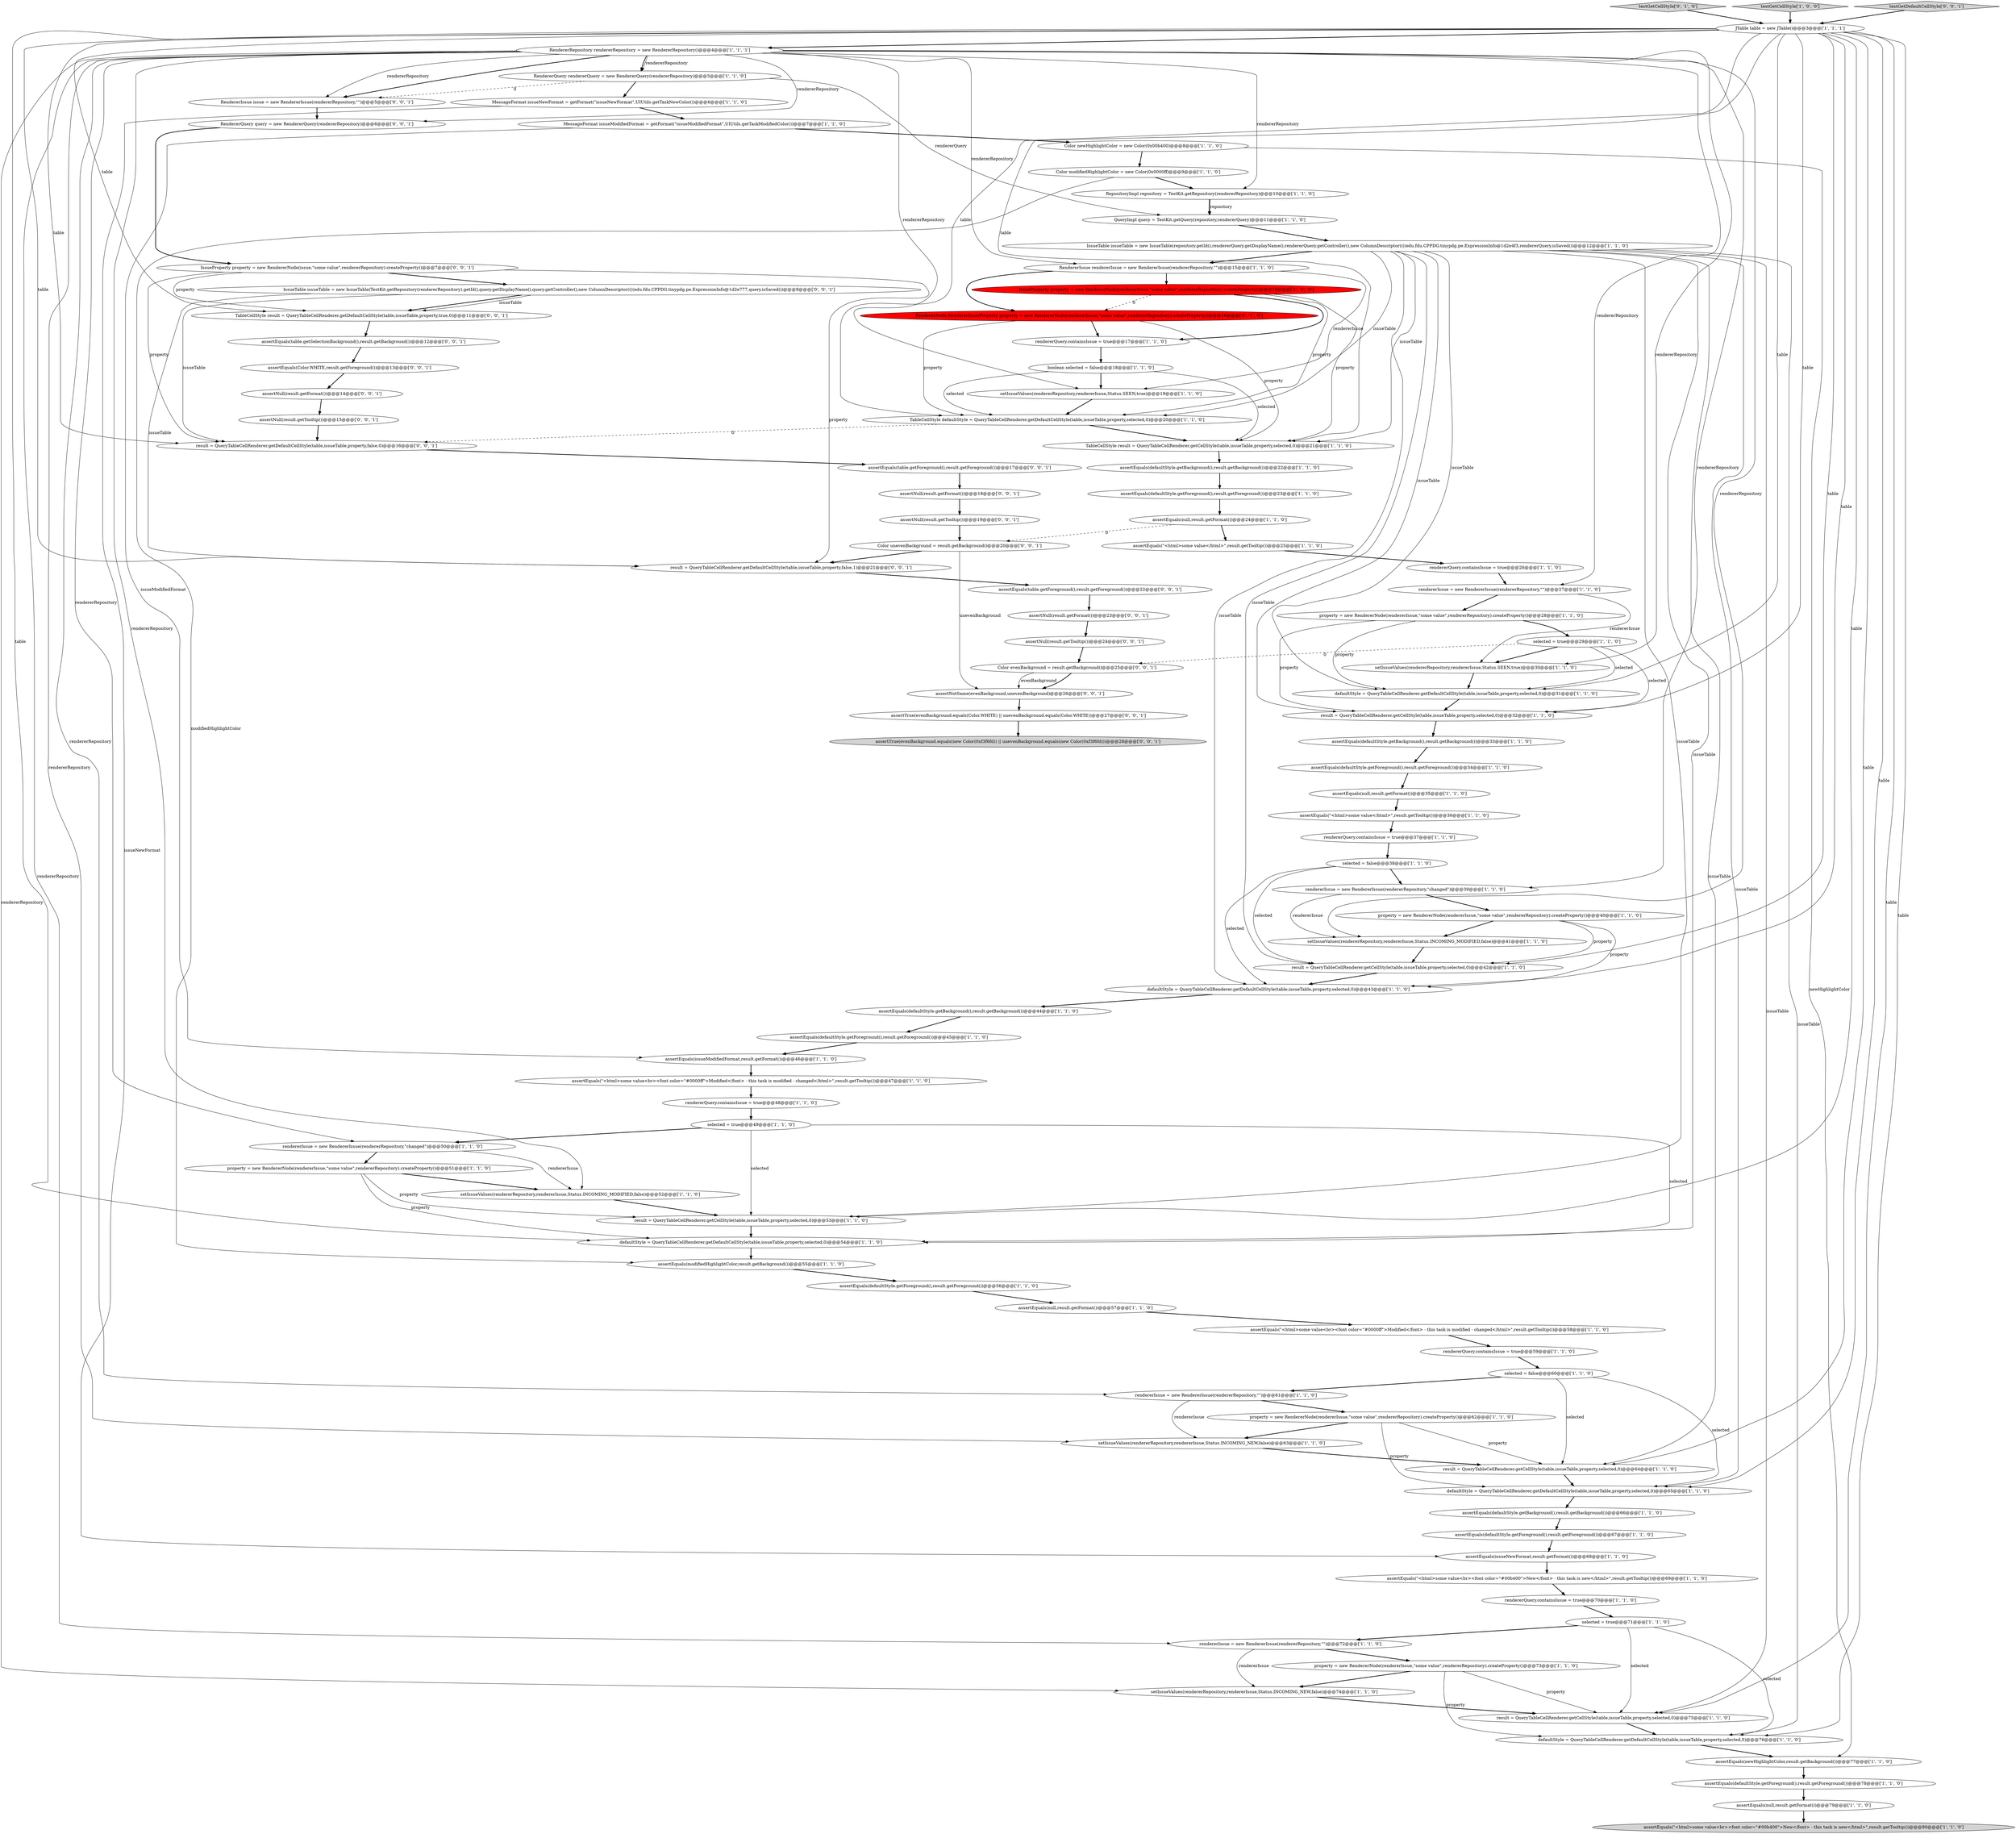 digraph {
100 [style = filled, label = "Color unevenBackground = result.getBackground()@@@20@@@['0', '0', '1']", fillcolor = white, shape = ellipse image = "AAA0AAABBB3BBB"];
19 [style = filled, label = "setIssueValues(rendererRepository,rendererIssue,Status.INCOMING_NEW,false)@@@74@@@['1', '1', '0']", fillcolor = white, shape = ellipse image = "AAA0AAABBB1BBB"];
98 [style = filled, label = "assertNull(result.getTooltip())@@@15@@@['0', '0', '1']", fillcolor = white, shape = ellipse image = "AAA0AAABBB3BBB"];
14 [style = filled, label = "assertEquals(\"<html>some value</html>\",result.getTooltip())@@@25@@@['1', '1', '0']", fillcolor = white, shape = ellipse image = "AAA0AAABBB1BBB"];
31 [style = filled, label = "rendererIssue = new RendererIssue(rendererRepository,\"\")@@@72@@@['1', '1', '0']", fillcolor = white, shape = ellipse image = "AAA0AAABBB1BBB"];
41 [style = filled, label = "assertEquals(defaultStyle.getForeground(),result.getForeground())@@@45@@@['1', '1', '0']", fillcolor = white, shape = ellipse image = "AAA0AAABBB1BBB"];
15 [style = filled, label = "property = new RendererNode(rendererIssue,\"some value\",rendererRepository).createProperty()@@@51@@@['1', '1', '0']", fillcolor = white, shape = ellipse image = "AAA0AAABBB1BBB"];
92 [style = filled, label = "RendererIssue issue = new RendererIssue(rendererRepository,\"\")@@@5@@@['0', '0', '1']", fillcolor = white, shape = ellipse image = "AAA0AAABBB3BBB"];
8 [style = filled, label = "TableCellStyle defaultStyle = QueryTableCellRenderer.getDefaultCellStyle(table,issueTable,property,selected,0)@@@20@@@['1', '1', '0']", fillcolor = white, shape = ellipse image = "AAA0AAABBB1BBB"];
22 [style = filled, label = "IssueTable issueTable = new IssueTable(repository.getId(),rendererQuery.getDisplayName(),rendererQuery.getController(),new ColumnDescriptor((((edu.fdu.CPPDG.tinypdg.pe.ExpressionInfo@1d2e4f3,rendererQuery.isSaved())@@@12@@@['1', '1', '0']", fillcolor = white, shape = ellipse image = "AAA0AAABBB1BBB"];
35 [style = filled, label = "RendererRepository rendererRepository = new RendererRepository()@@@4@@@['1', '1', '1']", fillcolor = white, shape = ellipse image = "AAA0AAABBB1BBB"];
45 [style = filled, label = "rendererIssue = new RendererIssue(rendererRepository,\"changed\")@@@50@@@['1', '1', '0']", fillcolor = white, shape = ellipse image = "AAA0AAABBB1BBB"];
56 [style = filled, label = "assertEquals(defaultStyle.getForeground(),result.getForeground())@@@56@@@['1', '1', '0']", fillcolor = white, shape = ellipse image = "AAA0AAABBB1BBB"];
2 [style = filled, label = "assertEquals(defaultStyle.getForeground(),result.getForeground())@@@34@@@['1', '1', '0']", fillcolor = white, shape = ellipse image = "AAA0AAABBB1BBB"];
82 [style = filled, label = "IssueTable issueTable = new IssueTable(TestKit.getRepository(rendererRepository).getId(),query.getDisplayName(),query.getController(),new ColumnDescriptor((((edu.fdu.CPPDG.tinypdg.pe.ExpressionInfo@1d2e777,query.isSaved())@@@8@@@['0', '0', '1']", fillcolor = white, shape = ellipse image = "AAA0AAABBB3BBB"];
52 [style = filled, label = "setIssueValues(rendererRepository,rendererIssue,Status.INCOMING_NEW,false)@@@63@@@['1', '1', '0']", fillcolor = white, shape = ellipse image = "AAA0AAABBB1BBB"];
5 [style = filled, label = "defaultStyle = QueryTableCellRenderer.getDefaultCellStyle(table,issueTable,property,selected,0)@@@76@@@['1', '1', '0']", fillcolor = white, shape = ellipse image = "AAA0AAABBB1BBB"];
42 [style = filled, label = "result = QueryTableCellRenderer.getCellStyle(table,issueTable,property,selected,0)@@@53@@@['1', '1', '0']", fillcolor = white, shape = ellipse image = "AAA0AAABBB1BBB"];
99 [style = filled, label = "assertNull(result.getFormat())@@@14@@@['0', '0', '1']", fillcolor = white, shape = ellipse image = "AAA0AAABBB3BBB"];
27 [style = filled, label = "rendererIssue = new RendererIssue(rendererRepository,\"\")@@@61@@@['1', '1', '0']", fillcolor = white, shape = ellipse image = "AAA0AAABBB1BBB"];
101 [style = filled, label = "assertTrue(evenBackground.equals(Color.WHITE) || unevenBackground.equals(Color.WHITE))@@@27@@@['0', '0', '1']", fillcolor = white, shape = ellipse image = "AAA0AAABBB3BBB"];
68 [style = filled, label = "rendererQuery.containsIssue = true@@@37@@@['1', '1', '0']", fillcolor = white, shape = ellipse image = "AAA0AAABBB1BBB"];
44 [style = filled, label = "RepositoryImpl repository = TestKit.getRepository(rendererRepository)@@@10@@@['1', '1', '0']", fillcolor = white, shape = ellipse image = "AAA0AAABBB1BBB"];
84 [style = filled, label = "Color evenBackground = result.getBackground()@@@25@@@['0', '0', '1']", fillcolor = white, shape = ellipse image = "AAA0AAABBB3BBB"];
74 [style = filled, label = "rendererIssue = new RendererIssue(rendererRepository,\"changed\")@@@39@@@['1', '1', '0']", fillcolor = white, shape = ellipse image = "AAA0AAABBB1BBB"];
48 [style = filled, label = "result = QueryTableCellRenderer.getCellStyle(table,issueTable,property,selected,0)@@@75@@@['1', '1', '0']", fillcolor = white, shape = ellipse image = "AAA0AAABBB1BBB"];
95 [style = filled, label = "assertEquals(table.getForeground(),result.getForeground())@@@22@@@['0', '0', '1']", fillcolor = white, shape = ellipse image = "AAA0AAABBB3BBB"];
4 [style = filled, label = "property = new RendererNode(rendererIssue,\"some value\",rendererRepository).createProperty()@@@28@@@['1', '1', '0']", fillcolor = white, shape = ellipse image = "AAA0AAABBB1BBB"];
17 [style = filled, label = "setIssueValues(rendererRepository,rendererIssue,Status.SEEN,true)@@@30@@@['1', '1', '0']", fillcolor = white, shape = ellipse image = "AAA0AAABBB1BBB"];
26 [style = filled, label = "selected = false@@@60@@@['1', '1', '0']", fillcolor = white, shape = ellipse image = "AAA0AAABBB1BBB"];
34 [style = filled, label = "result = QueryTableCellRenderer.getCellStyle(table,issueTable,property,selected,0)@@@42@@@['1', '1', '0']", fillcolor = white, shape = ellipse image = "AAA0AAABBB1BBB"];
63 [style = filled, label = "assertEquals(defaultStyle.getBackground(),result.getBackground())@@@66@@@['1', '1', '0']", fillcolor = white, shape = ellipse image = "AAA0AAABBB1BBB"];
39 [style = filled, label = "defaultStyle = QueryTableCellRenderer.getDefaultCellStyle(table,issueTable,property,selected,0)@@@54@@@['1', '1', '0']", fillcolor = white, shape = ellipse image = "AAA0AAABBB1BBB"];
66 [style = filled, label = "boolean selected = false@@@18@@@['1', '1', '0']", fillcolor = white, shape = ellipse image = "AAA0AAABBB1BBB"];
80 [style = filled, label = "assertNotSame(evenBackground,unevenBackground)@@@26@@@['0', '0', '1']", fillcolor = white, shape = ellipse image = "AAA0AAABBB3BBB"];
78 [style = filled, label = "RendererNode.RendererIssueProperty property = new RendererNode(rendererIssue,\"some value\",rendererRepository).createProperty()@@@16@@@['0', '1', '0']", fillcolor = red, shape = ellipse image = "AAA1AAABBB2BBB"];
77 [style = filled, label = "testGetCellStyle['0', '1', '0']", fillcolor = lightgray, shape = diamond image = "AAA0AAABBB2BBB"];
91 [style = filled, label = "TableCellStyle result = QueryTableCellRenderer.getDefaultCellStyle(table,issueTable,property,true,0)@@@11@@@['0', '0', '1']", fillcolor = white, shape = ellipse image = "AAA0AAABBB3BBB"];
72 [style = filled, label = "assertEquals(null,result.getFormat())@@@57@@@['1', '1', '0']", fillcolor = white, shape = ellipse image = "AAA0AAABBB1BBB"];
38 [style = filled, label = "assertEquals(null,result.getFormat())@@@24@@@['1', '1', '0']", fillcolor = white, shape = ellipse image = "AAA0AAABBB1BBB"];
50 [style = filled, label = "testGetCellStyle['1', '0', '0']", fillcolor = lightgray, shape = diamond image = "AAA0AAABBB1BBB"];
36 [style = filled, label = "property = new RendererNode(rendererIssue,\"some value\",rendererRepository).createProperty()@@@62@@@['1', '1', '0']", fillcolor = white, shape = ellipse image = "AAA0AAABBB1BBB"];
54 [style = filled, label = "rendererQuery.containsIssue = true@@@48@@@['1', '1', '0']", fillcolor = white, shape = ellipse image = "AAA0AAABBB1BBB"];
47 [style = filled, label = "Color newHighlightColor = new Color(0x00b400)@@@8@@@['1', '1', '0']", fillcolor = white, shape = ellipse image = "AAA0AAABBB1BBB"];
73 [style = filled, label = "assertEquals(issueNewFormat,result.getFormat())@@@68@@@['1', '1', '0']", fillcolor = white, shape = ellipse image = "AAA0AAABBB1BBB"];
9 [style = filled, label = "defaultStyle = QueryTableCellRenderer.getDefaultCellStyle(table,issueTable,property,selected,0)@@@43@@@['1', '1', '0']", fillcolor = white, shape = ellipse image = "AAA0AAABBB1BBB"];
67 [style = filled, label = "assertEquals(defaultStyle.getBackground(),result.getBackground())@@@44@@@['1', '1', '0']", fillcolor = white, shape = ellipse image = "AAA0AAABBB1BBB"];
57 [style = filled, label = "MessageFormat issueModifiedFormat = getFormat(\"issueModifiedFormat\",UIUtils.getTaskModifiedColor())@@@7@@@['1', '1', '0']", fillcolor = white, shape = ellipse image = "AAA0AAABBB1BBB"];
43 [style = filled, label = "RendererIssue rendererIssue = new RendererIssue(rendererRepository,\"\")@@@15@@@['1', '1', '0']", fillcolor = white, shape = ellipse image = "AAA0AAABBB1BBB"];
58 [style = filled, label = "selected = true@@@29@@@['1', '1', '0']", fillcolor = white, shape = ellipse image = "AAA0AAABBB1BBB"];
12 [style = filled, label = "property = new RendererNode(rendererIssue,\"some value\",rendererRepository).createProperty()@@@73@@@['1', '1', '0']", fillcolor = white, shape = ellipse image = "AAA0AAABBB1BBB"];
30 [style = filled, label = "assertEquals(\"<html>some value<br><font color=\"#00b400\">New</font> - this task is new</html>\",result.getTooltip())@@@80@@@['1', '1', '0']", fillcolor = lightgray, shape = ellipse image = "AAA0AAABBB1BBB"];
25 [style = filled, label = "assertEquals(\"<html>some value<br><font color=\"#00b400\">New</font> - this task is new</html>\",result.getTooltip())@@@69@@@['1', '1', '0']", fillcolor = white, shape = ellipse image = "AAA0AAABBB1BBB"];
46 [style = filled, label = "JTable table = new JTable()@@@3@@@['1', '1', '1']", fillcolor = white, shape = ellipse image = "AAA0AAABBB1BBB"];
20 [style = filled, label = "assertEquals(issueModifiedFormat,result.getFormat())@@@46@@@['1', '1', '0']", fillcolor = white, shape = ellipse image = "AAA0AAABBB1BBB"];
49 [style = filled, label = "selected = true@@@49@@@['1', '1', '0']", fillcolor = white, shape = ellipse image = "AAA0AAABBB1BBB"];
96 [style = filled, label = "RendererQuery query = new RendererQuery(rendererRepository)@@@6@@@['0', '0', '1']", fillcolor = white, shape = ellipse image = "AAA0AAABBB3BBB"];
69 [style = filled, label = "rendererQuery.containsIssue = true@@@70@@@['1', '1', '0']", fillcolor = white, shape = ellipse image = "AAA0AAABBB1BBB"];
71 [style = filled, label = "defaultStyle = QueryTableCellRenderer.getDefaultCellStyle(table,issueTable,property,selected,0)@@@31@@@['1', '1', '0']", fillcolor = white, shape = ellipse image = "AAA0AAABBB1BBB"];
16 [style = filled, label = "TableCellStyle result = QueryTableCellRenderer.getCellStyle(table,issueTable,property,selected,0)@@@21@@@['1', '1', '0']", fillcolor = white, shape = ellipse image = "AAA0AAABBB1BBB"];
28 [style = filled, label = "selected = false@@@38@@@['1', '1', '0']", fillcolor = white, shape = ellipse image = "AAA0AAABBB1BBB"];
7 [style = filled, label = "IssueProperty property = new RendererNode(rendererIssue,\"some value\",rendererRepository).createProperty()@@@16@@@['1', '0', '0']", fillcolor = red, shape = ellipse image = "AAA1AAABBB1BBB"];
93 [style = filled, label = "assertNull(result.getFormat())@@@23@@@['0', '0', '1']", fillcolor = white, shape = ellipse image = "AAA0AAABBB3BBB"];
70 [style = filled, label = "assertEquals(modifiedHighlightColor,result.getBackground())@@@55@@@['1', '1', '0']", fillcolor = white, shape = ellipse image = "AAA0AAABBB1BBB"];
32 [style = filled, label = "rendererIssue = new RendererIssue(rendererRepository,\"\")@@@27@@@['1', '1', '0']", fillcolor = white, shape = ellipse image = "AAA0AAABBB1BBB"];
87 [style = filled, label = "assertNull(result.getTooltip())@@@24@@@['0', '0', '1']", fillcolor = white, shape = ellipse image = "AAA0AAABBB3BBB"];
62 [style = filled, label = "assertEquals(null,result.getFormat())@@@79@@@['1', '1', '0']", fillcolor = white, shape = ellipse image = "AAA0AAABBB1BBB"];
89 [style = filled, label = "assertNull(result.getTooltip())@@@19@@@['0', '0', '1']", fillcolor = white, shape = ellipse image = "AAA0AAABBB3BBB"];
65 [style = filled, label = "assertEquals(defaultStyle.getForeground(),result.getForeground())@@@67@@@['1', '1', '0']", fillcolor = white, shape = ellipse image = "AAA0AAABBB1BBB"];
53 [style = filled, label = "result = QueryTableCellRenderer.getCellStyle(table,issueTable,property,selected,0)@@@32@@@['1', '1', '0']", fillcolor = white, shape = ellipse image = "AAA0AAABBB1BBB"];
60 [style = filled, label = "setIssueValues(rendererRepository,rendererIssue,Status.SEEN,true)@@@19@@@['1', '1', '0']", fillcolor = white, shape = ellipse image = "AAA0AAABBB1BBB"];
85 [style = filled, label = "assertEquals(Color.WHITE,result.getForeground())@@@13@@@['0', '0', '1']", fillcolor = white, shape = ellipse image = "AAA0AAABBB3BBB"];
18 [style = filled, label = "selected = true@@@71@@@['1', '1', '0']", fillcolor = white, shape = ellipse image = "AAA0AAABBB1BBB"];
59 [style = filled, label = "assertEquals(defaultStyle.getForeground(),result.getForeground())@@@78@@@['1', '1', '0']", fillcolor = white, shape = ellipse image = "AAA0AAABBB1BBB"];
83 [style = filled, label = "assertEquals(table.getSelectionBackground(),result.getBackground())@@@12@@@['0', '0', '1']", fillcolor = white, shape = ellipse image = "AAA0AAABBB3BBB"];
75 [style = filled, label = "QueryImpl query = TestKit.getQuery(repository,rendererQuery)@@@11@@@['1', '1', '0']", fillcolor = white, shape = ellipse image = "AAA0AAABBB1BBB"];
10 [style = filled, label = "assertEquals(\"<html>some value<br><font color=\"#0000ff\">Modified</font> - this task is modified - changed</html>\",result.getTooltip())@@@47@@@['1', '1', '0']", fillcolor = white, shape = ellipse image = "AAA0AAABBB1BBB"];
97 [style = filled, label = "result = QueryTableCellRenderer.getDefaultCellStyle(table,issueTable,property,false,1)@@@21@@@['0', '0', '1']", fillcolor = white, shape = ellipse image = "AAA0AAABBB3BBB"];
24 [style = filled, label = "assertEquals(\"<html>some value<br><font color=\"#0000ff\">Modified</font> - this task is modified - changed</html>\",result.getTooltip())@@@58@@@['1', '1', '0']", fillcolor = white, shape = ellipse image = "AAA0AAABBB1BBB"];
79 [style = filled, label = "assertNull(result.getFormat())@@@18@@@['0', '0', '1']", fillcolor = white, shape = ellipse image = "AAA0AAABBB3BBB"];
55 [style = filled, label = "assertEquals(null,result.getFormat())@@@35@@@['1', '1', '0']", fillcolor = white, shape = ellipse image = "AAA0AAABBB1BBB"];
51 [style = filled, label = "assertEquals(defaultStyle.getForeground(),result.getForeground())@@@23@@@['1', '1', '0']", fillcolor = white, shape = ellipse image = "AAA0AAABBB1BBB"];
81 [style = filled, label = "IssueProperty property = new RendererNode(issue,\"some value\",rendererRepository).createProperty()@@@7@@@['0', '0', '1']", fillcolor = white, shape = ellipse image = "AAA0AAABBB3BBB"];
33 [style = filled, label = "Color modifiedHighlightColor = new Color(0x0000ff)@@@9@@@['1', '1', '0']", fillcolor = white, shape = ellipse image = "AAA0AAABBB1BBB"];
11 [style = filled, label = "rendererQuery.containsIssue = true@@@26@@@['1', '1', '0']", fillcolor = white, shape = ellipse image = "AAA0AAABBB1BBB"];
40 [style = filled, label = "assertEquals(defaultStyle.getBackground(),result.getBackground())@@@33@@@['1', '1', '0']", fillcolor = white, shape = ellipse image = "AAA0AAABBB1BBB"];
3 [style = filled, label = "assertEquals(\"<html>some value</html>\",result.getTooltip())@@@36@@@['1', '1', '0']", fillcolor = white, shape = ellipse image = "AAA0AAABBB1BBB"];
88 [style = filled, label = "testGetDefaultCellStyle['0', '0', '1']", fillcolor = lightgray, shape = diamond image = "AAA0AAABBB3BBB"];
76 [style = filled, label = "property = new RendererNode(rendererIssue,\"some value\",rendererRepository).createProperty()@@@40@@@['1', '1', '0']", fillcolor = white, shape = ellipse image = "AAA0AAABBB1BBB"];
64 [style = filled, label = "setIssueValues(rendererRepository,rendererIssue,Status.INCOMING_MODIFIED,false)@@@41@@@['1', '1', '0']", fillcolor = white, shape = ellipse image = "AAA0AAABBB1BBB"];
29 [style = filled, label = "result = QueryTableCellRenderer.getCellStyle(table,issueTable,property,selected,0)@@@64@@@['1', '1', '0']", fillcolor = white, shape = ellipse image = "AAA0AAABBB1BBB"];
21 [style = filled, label = "MessageFormat issueNewFormat = getFormat(\"issueNewFormat\",UIUtils.getTaskNewColor())@@@6@@@['1', '1', '0']", fillcolor = white, shape = ellipse image = "AAA0AAABBB1BBB"];
61 [style = filled, label = "defaultStyle = QueryTableCellRenderer.getDefaultCellStyle(table,issueTable,property,selected,0)@@@65@@@['1', '1', '0']", fillcolor = white, shape = ellipse image = "AAA0AAABBB1BBB"];
37 [style = filled, label = "assertEquals(newHighlightColor,result.getBackground())@@@77@@@['1', '1', '0']", fillcolor = white, shape = ellipse image = "AAA0AAABBB1BBB"];
1 [style = filled, label = "rendererQuery.containsIssue = true@@@59@@@['1', '1', '0']", fillcolor = white, shape = ellipse image = "AAA0AAABBB1BBB"];
0 [style = filled, label = "setIssueValues(rendererRepository,rendererIssue,Status.INCOMING_MODIFIED,false)@@@52@@@['1', '1', '0']", fillcolor = white, shape = ellipse image = "AAA0AAABBB1BBB"];
23 [style = filled, label = "rendererQuery.containsIssue = true@@@17@@@['1', '1', '0']", fillcolor = white, shape = ellipse image = "AAA0AAABBB1BBB"];
90 [style = filled, label = "assertEquals(table.getForeground(),result.getForeground())@@@17@@@['0', '0', '1']", fillcolor = white, shape = ellipse image = "AAA0AAABBB3BBB"];
94 [style = filled, label = "assertTrue(evenBackground.equals(new Color(0xf3f6fd)) || unevenBackground.equals(new Color(0xf3f6fd)))@@@28@@@['0', '0', '1']", fillcolor = lightgray, shape = ellipse image = "AAA0AAABBB3BBB"];
6 [style = filled, label = "RendererQuery rendererQuery = new RendererQuery(rendererRepository)@@@5@@@['1', '1', '0']", fillcolor = white, shape = ellipse image = "AAA0AAABBB1BBB"];
13 [style = filled, label = "assertEquals(defaultStyle.getBackground(),result.getBackground())@@@22@@@['1', '1', '0']", fillcolor = white, shape = ellipse image = "AAA0AAABBB1BBB"];
86 [style = filled, label = "result = QueryTableCellRenderer.getDefaultCellStyle(table,issueTable,property,false,0)@@@16@@@['0', '0', '1']", fillcolor = white, shape = ellipse image = "AAA0AAABBB3BBB"];
40->2 [style = bold, label=""];
8->16 [style = bold, label=""];
4->71 [style = solid, label="property"];
3->68 [style = bold, label=""];
4->53 [style = solid, label="property"];
34->9 [style = bold, label=""];
76->64 [style = bold, label=""];
10->54 [style = bold, label=""];
59->62 [style = bold, label=""];
6->92 [style = dashed, label="0"];
46->29 [style = solid, label="table"];
22->61 [style = solid, label="issueTable"];
22->71 [style = solid, label="issueTable"];
35->19 [style = solid, label="rendererRepository"];
47->33 [style = bold, label=""];
43->78 [style = bold, label=""];
41->20 [style = bold, label=""];
78->23 [style = bold, label=""];
49->39 [style = solid, label="selected"];
66->16 [style = solid, label="selected"];
58->17 [style = bold, label=""];
58->84 [style = dashed, label="0"];
13->51 [style = bold, label=""];
84->80 [style = solid, label="evenBackground"];
56->72 [style = bold, label=""];
45->0 [style = solid, label="rendererIssue"];
21->73 [style = solid, label="issueNewFormat"];
17->71 [style = bold, label=""];
15->0 [style = bold, label=""];
79->89 [style = bold, label=""];
38->100 [style = dashed, label="0"];
31->19 [style = solid, label="rendererIssue"];
66->60 [style = bold, label=""];
64->34 [style = bold, label=""];
83->85 [style = bold, label=""];
35->17 [style = solid, label="rendererRepository"];
32->4 [style = bold, label=""];
76->34 [style = solid, label="property"];
69->18 [style = bold, label=""];
75->22 [style = bold, label=""];
80->101 [style = bold, label=""];
33->44 [style = bold, label=""];
99->98 [style = bold, label=""];
14->11 [style = bold, label=""];
26->61 [style = solid, label="selected"];
35->0 [style = solid, label="rendererRepository"];
5->37 [style = bold, label=""];
46->48 [style = solid, label="table"];
35->52 [style = solid, label="rendererRepository"];
58->71 [style = solid, label="selected"];
35->96 [style = solid, label="rendererRepository"];
82->91 [style = bold, label=""];
18->31 [style = bold, label=""];
54->49 [style = bold, label=""];
65->73 [style = bold, label=""];
32->17 [style = solid, label="rendererIssue"];
62->30 [style = bold, label=""];
35->43 [style = solid, label="rendererRepository"];
76->9 [style = solid, label="property"];
22->43 [style = bold, label=""];
0->42 [style = bold, label=""];
100->97 [style = bold, label=""];
28->34 [style = solid, label="selected"];
78->8 [style = solid, label="property"];
74->64 [style = solid, label="rendererIssue"];
35->45 [style = solid, label="rendererRepository"];
82->86 [style = solid, label="issueTable"];
35->92 [style = bold, label=""];
88->46 [style = bold, label=""];
46->42 [style = solid, label="table"];
26->27 [style = bold, label=""];
7->16 [style = solid, label="property"];
22->34 [style = solid, label="issueTable"];
46->91 [style = solid, label="table"];
43->60 [style = solid, label="rendererIssue"];
95->93 [style = bold, label=""];
81->82 [style = bold, label=""];
7->23 [style = bold, label=""];
27->52 [style = solid, label="rendererIssue"];
48->5 [style = bold, label=""];
90->79 [style = bold, label=""];
61->63 [style = bold, label=""];
7->8 [style = solid, label="property"];
2->55 [style = bold, label=""];
22->29 [style = solid, label="issueTable"];
29->61 [style = bold, label=""];
49->45 [style = bold, label=""];
16->13 [style = bold, label=""];
6->75 [style = solid, label="rendererQuery"];
63->65 [style = bold, label=""];
81->91 [style = solid, label="property"];
45->15 [style = bold, label=""];
92->96 [style = bold, label=""];
21->57 [style = bold, label=""];
91->83 [style = bold, label=""];
87->84 [style = bold, label=""];
36->52 [style = bold, label=""];
6->21 [style = bold, label=""];
86->90 [style = bold, label=""];
46->5 [style = solid, label="table"];
42->39 [style = bold, label=""];
84->80 [style = bold, label=""];
12->48 [style = solid, label="property"];
78->16 [style = solid, label="property"];
81->97 [style = solid, label="property"];
53->40 [style = bold, label=""];
36->29 [style = solid, label="property"];
35->60 [style = solid, label="rendererRepository"];
11->32 [style = bold, label=""];
60->8 [style = bold, label=""];
81->86 [style = solid, label="property"];
35->32 [style = solid, label="rendererRepository"];
22->8 [style = solid, label="issueTable"];
71->53 [style = bold, label=""];
31->12 [style = bold, label=""];
23->66 [style = bold, label=""];
8->86 [style = dashed, label="0"];
43->7 [style = bold, label=""];
35->64 [style = solid, label="rendererRepository"];
97->95 [style = bold, label=""];
101->94 [style = bold, label=""];
57->20 [style = solid, label="issueModifiedFormat"];
47->37 [style = solid, label="newHighlightColor"];
4->58 [style = bold, label=""];
35->92 [style = solid, label="rendererRepository"];
44->75 [style = bold, label=""];
22->53 [style = solid, label="issueTable"];
15->39 [style = solid, label="property"];
72->24 [style = bold, label=""];
35->31 [style = solid, label="rendererRepository"];
49->42 [style = solid, label="selected"];
18->5 [style = solid, label="selected"];
46->35 [style = bold, label=""];
15->42 [style = solid, label="property"];
73->25 [style = bold, label=""];
46->39 [style = solid, label="table"];
46->53 [style = solid, label="table"];
36->61 [style = solid, label="property"];
70->56 [style = bold, label=""];
24->1 [style = bold, label=""];
57->47 [style = bold, label=""];
46->8 [style = solid, label="table"];
68->28 [style = bold, label=""];
44->75 [style = solid, label="repository"];
35->44 [style = solid, label="rendererRepository"];
22->9 [style = solid, label="issueTable"];
46->9 [style = solid, label="table"];
35->74 [style = solid, label="rendererRepository"];
46->34 [style = solid, label="table"];
26->29 [style = solid, label="selected"];
27->36 [style = bold, label=""];
19->48 [style = bold, label=""];
33->70 [style = solid, label="modifiedHighlightColor"];
35->6 [style = bold, label=""];
50->46 [style = bold, label=""];
35->6 [style = solid, label="rendererRepository"];
22->48 [style = solid, label="issueTable"];
35->27 [style = solid, label="rendererRepository"];
28->9 [style = solid, label="selected"];
82->91 [style = solid, label="issueTable"];
55->3 [style = bold, label=""];
85->99 [style = bold, label=""];
1->26 [style = bold, label=""];
39->70 [style = bold, label=""];
93->87 [style = bold, label=""];
77->46 [style = bold, label=""];
38->14 [style = bold, label=""];
20->10 [style = bold, label=""];
98->86 [style = bold, label=""];
46->71 [style = solid, label="table"];
67->41 [style = bold, label=""];
25->69 [style = bold, label=""];
89->100 [style = bold, label=""];
12->5 [style = solid, label="property"];
51->38 [style = bold, label=""];
22->39 [style = solid, label="issueTable"];
100->80 [style = solid, label="unevenBackground"];
7->78 [style = dashed, label="0"];
46->97 [style = solid, label="table"];
22->16 [style = solid, label="issueTable"];
37->59 [style = bold, label=""];
46->86 [style = solid, label="table"];
58->53 [style = solid, label="selected"];
18->48 [style = solid, label="selected"];
82->97 [style = solid, label="issueTable"];
96->81 [style = bold, label=""];
52->29 [style = bold, label=""];
46->16 [style = solid, label="table"];
9->67 [style = bold, label=""];
12->19 [style = bold, label=""];
22->5 [style = solid, label="issueTable"];
66->8 [style = solid, label="selected"];
28->74 [style = bold, label=""];
22->42 [style = solid, label="issueTable"];
74->76 [style = bold, label=""];
46->61 [style = solid, label="table"];
}
